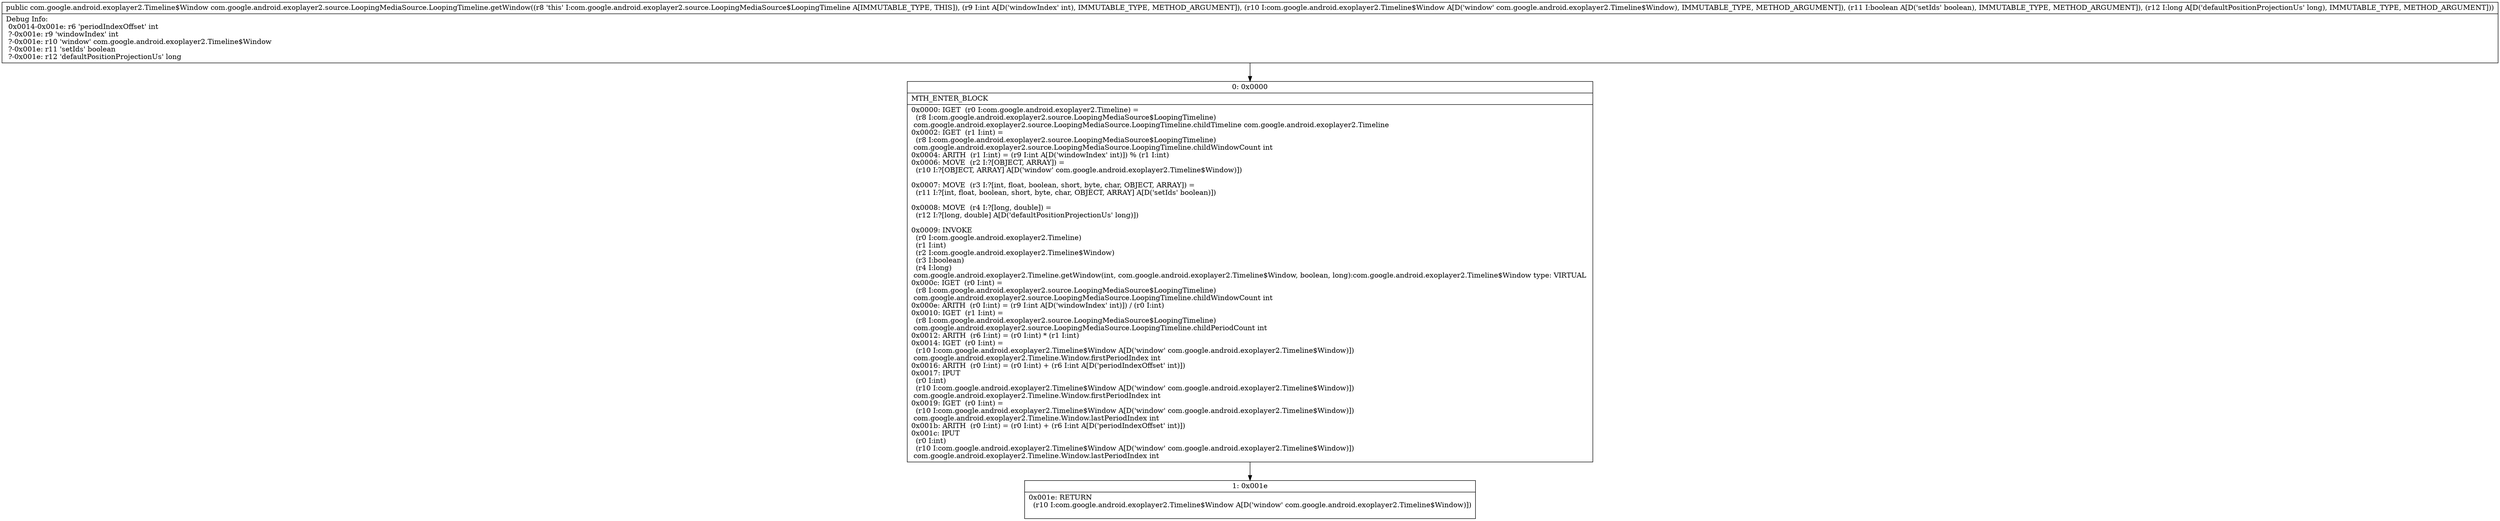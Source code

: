 digraph "CFG forcom.google.android.exoplayer2.source.LoopingMediaSource.LoopingTimeline.getWindow(ILcom\/google\/android\/exoplayer2\/Timeline$Window;ZJ)Lcom\/google\/android\/exoplayer2\/Timeline$Window;" {
Node_0 [shape=record,label="{0\:\ 0x0000|MTH_ENTER_BLOCK\l|0x0000: IGET  (r0 I:com.google.android.exoplayer2.Timeline) = \l  (r8 I:com.google.android.exoplayer2.source.LoopingMediaSource$LoopingTimeline)\l com.google.android.exoplayer2.source.LoopingMediaSource.LoopingTimeline.childTimeline com.google.android.exoplayer2.Timeline \l0x0002: IGET  (r1 I:int) = \l  (r8 I:com.google.android.exoplayer2.source.LoopingMediaSource$LoopingTimeline)\l com.google.android.exoplayer2.source.LoopingMediaSource.LoopingTimeline.childWindowCount int \l0x0004: ARITH  (r1 I:int) = (r9 I:int A[D('windowIndex' int)]) % (r1 I:int) \l0x0006: MOVE  (r2 I:?[OBJECT, ARRAY]) = \l  (r10 I:?[OBJECT, ARRAY] A[D('window' com.google.android.exoplayer2.Timeline$Window)])\l \l0x0007: MOVE  (r3 I:?[int, float, boolean, short, byte, char, OBJECT, ARRAY]) = \l  (r11 I:?[int, float, boolean, short, byte, char, OBJECT, ARRAY] A[D('setIds' boolean)])\l \l0x0008: MOVE  (r4 I:?[long, double]) = \l  (r12 I:?[long, double] A[D('defaultPositionProjectionUs' long)])\l \l0x0009: INVOKE  \l  (r0 I:com.google.android.exoplayer2.Timeline)\l  (r1 I:int)\l  (r2 I:com.google.android.exoplayer2.Timeline$Window)\l  (r3 I:boolean)\l  (r4 I:long)\l com.google.android.exoplayer2.Timeline.getWindow(int, com.google.android.exoplayer2.Timeline$Window, boolean, long):com.google.android.exoplayer2.Timeline$Window type: VIRTUAL \l0x000c: IGET  (r0 I:int) = \l  (r8 I:com.google.android.exoplayer2.source.LoopingMediaSource$LoopingTimeline)\l com.google.android.exoplayer2.source.LoopingMediaSource.LoopingTimeline.childWindowCount int \l0x000e: ARITH  (r0 I:int) = (r9 I:int A[D('windowIndex' int)]) \/ (r0 I:int) \l0x0010: IGET  (r1 I:int) = \l  (r8 I:com.google.android.exoplayer2.source.LoopingMediaSource$LoopingTimeline)\l com.google.android.exoplayer2.source.LoopingMediaSource.LoopingTimeline.childPeriodCount int \l0x0012: ARITH  (r6 I:int) = (r0 I:int) * (r1 I:int) \l0x0014: IGET  (r0 I:int) = \l  (r10 I:com.google.android.exoplayer2.Timeline$Window A[D('window' com.google.android.exoplayer2.Timeline$Window)])\l com.google.android.exoplayer2.Timeline.Window.firstPeriodIndex int \l0x0016: ARITH  (r0 I:int) = (r0 I:int) + (r6 I:int A[D('periodIndexOffset' int)]) \l0x0017: IPUT  \l  (r0 I:int)\l  (r10 I:com.google.android.exoplayer2.Timeline$Window A[D('window' com.google.android.exoplayer2.Timeline$Window)])\l com.google.android.exoplayer2.Timeline.Window.firstPeriodIndex int \l0x0019: IGET  (r0 I:int) = \l  (r10 I:com.google.android.exoplayer2.Timeline$Window A[D('window' com.google.android.exoplayer2.Timeline$Window)])\l com.google.android.exoplayer2.Timeline.Window.lastPeriodIndex int \l0x001b: ARITH  (r0 I:int) = (r0 I:int) + (r6 I:int A[D('periodIndexOffset' int)]) \l0x001c: IPUT  \l  (r0 I:int)\l  (r10 I:com.google.android.exoplayer2.Timeline$Window A[D('window' com.google.android.exoplayer2.Timeline$Window)])\l com.google.android.exoplayer2.Timeline.Window.lastPeriodIndex int \l}"];
Node_1 [shape=record,label="{1\:\ 0x001e|0x001e: RETURN  \l  (r10 I:com.google.android.exoplayer2.Timeline$Window A[D('window' com.google.android.exoplayer2.Timeline$Window)])\l \l}"];
MethodNode[shape=record,label="{public com.google.android.exoplayer2.Timeline$Window com.google.android.exoplayer2.source.LoopingMediaSource.LoopingTimeline.getWindow((r8 'this' I:com.google.android.exoplayer2.source.LoopingMediaSource$LoopingTimeline A[IMMUTABLE_TYPE, THIS]), (r9 I:int A[D('windowIndex' int), IMMUTABLE_TYPE, METHOD_ARGUMENT]), (r10 I:com.google.android.exoplayer2.Timeline$Window A[D('window' com.google.android.exoplayer2.Timeline$Window), IMMUTABLE_TYPE, METHOD_ARGUMENT]), (r11 I:boolean A[D('setIds' boolean), IMMUTABLE_TYPE, METHOD_ARGUMENT]), (r12 I:long A[D('defaultPositionProjectionUs' long), IMMUTABLE_TYPE, METHOD_ARGUMENT]))  | Debug Info:\l  0x0014\-0x001e: r6 'periodIndexOffset' int\l  ?\-0x001e: r9 'windowIndex' int\l  ?\-0x001e: r10 'window' com.google.android.exoplayer2.Timeline$Window\l  ?\-0x001e: r11 'setIds' boolean\l  ?\-0x001e: r12 'defaultPositionProjectionUs' long\l}"];
MethodNode -> Node_0;
Node_0 -> Node_1;
}

